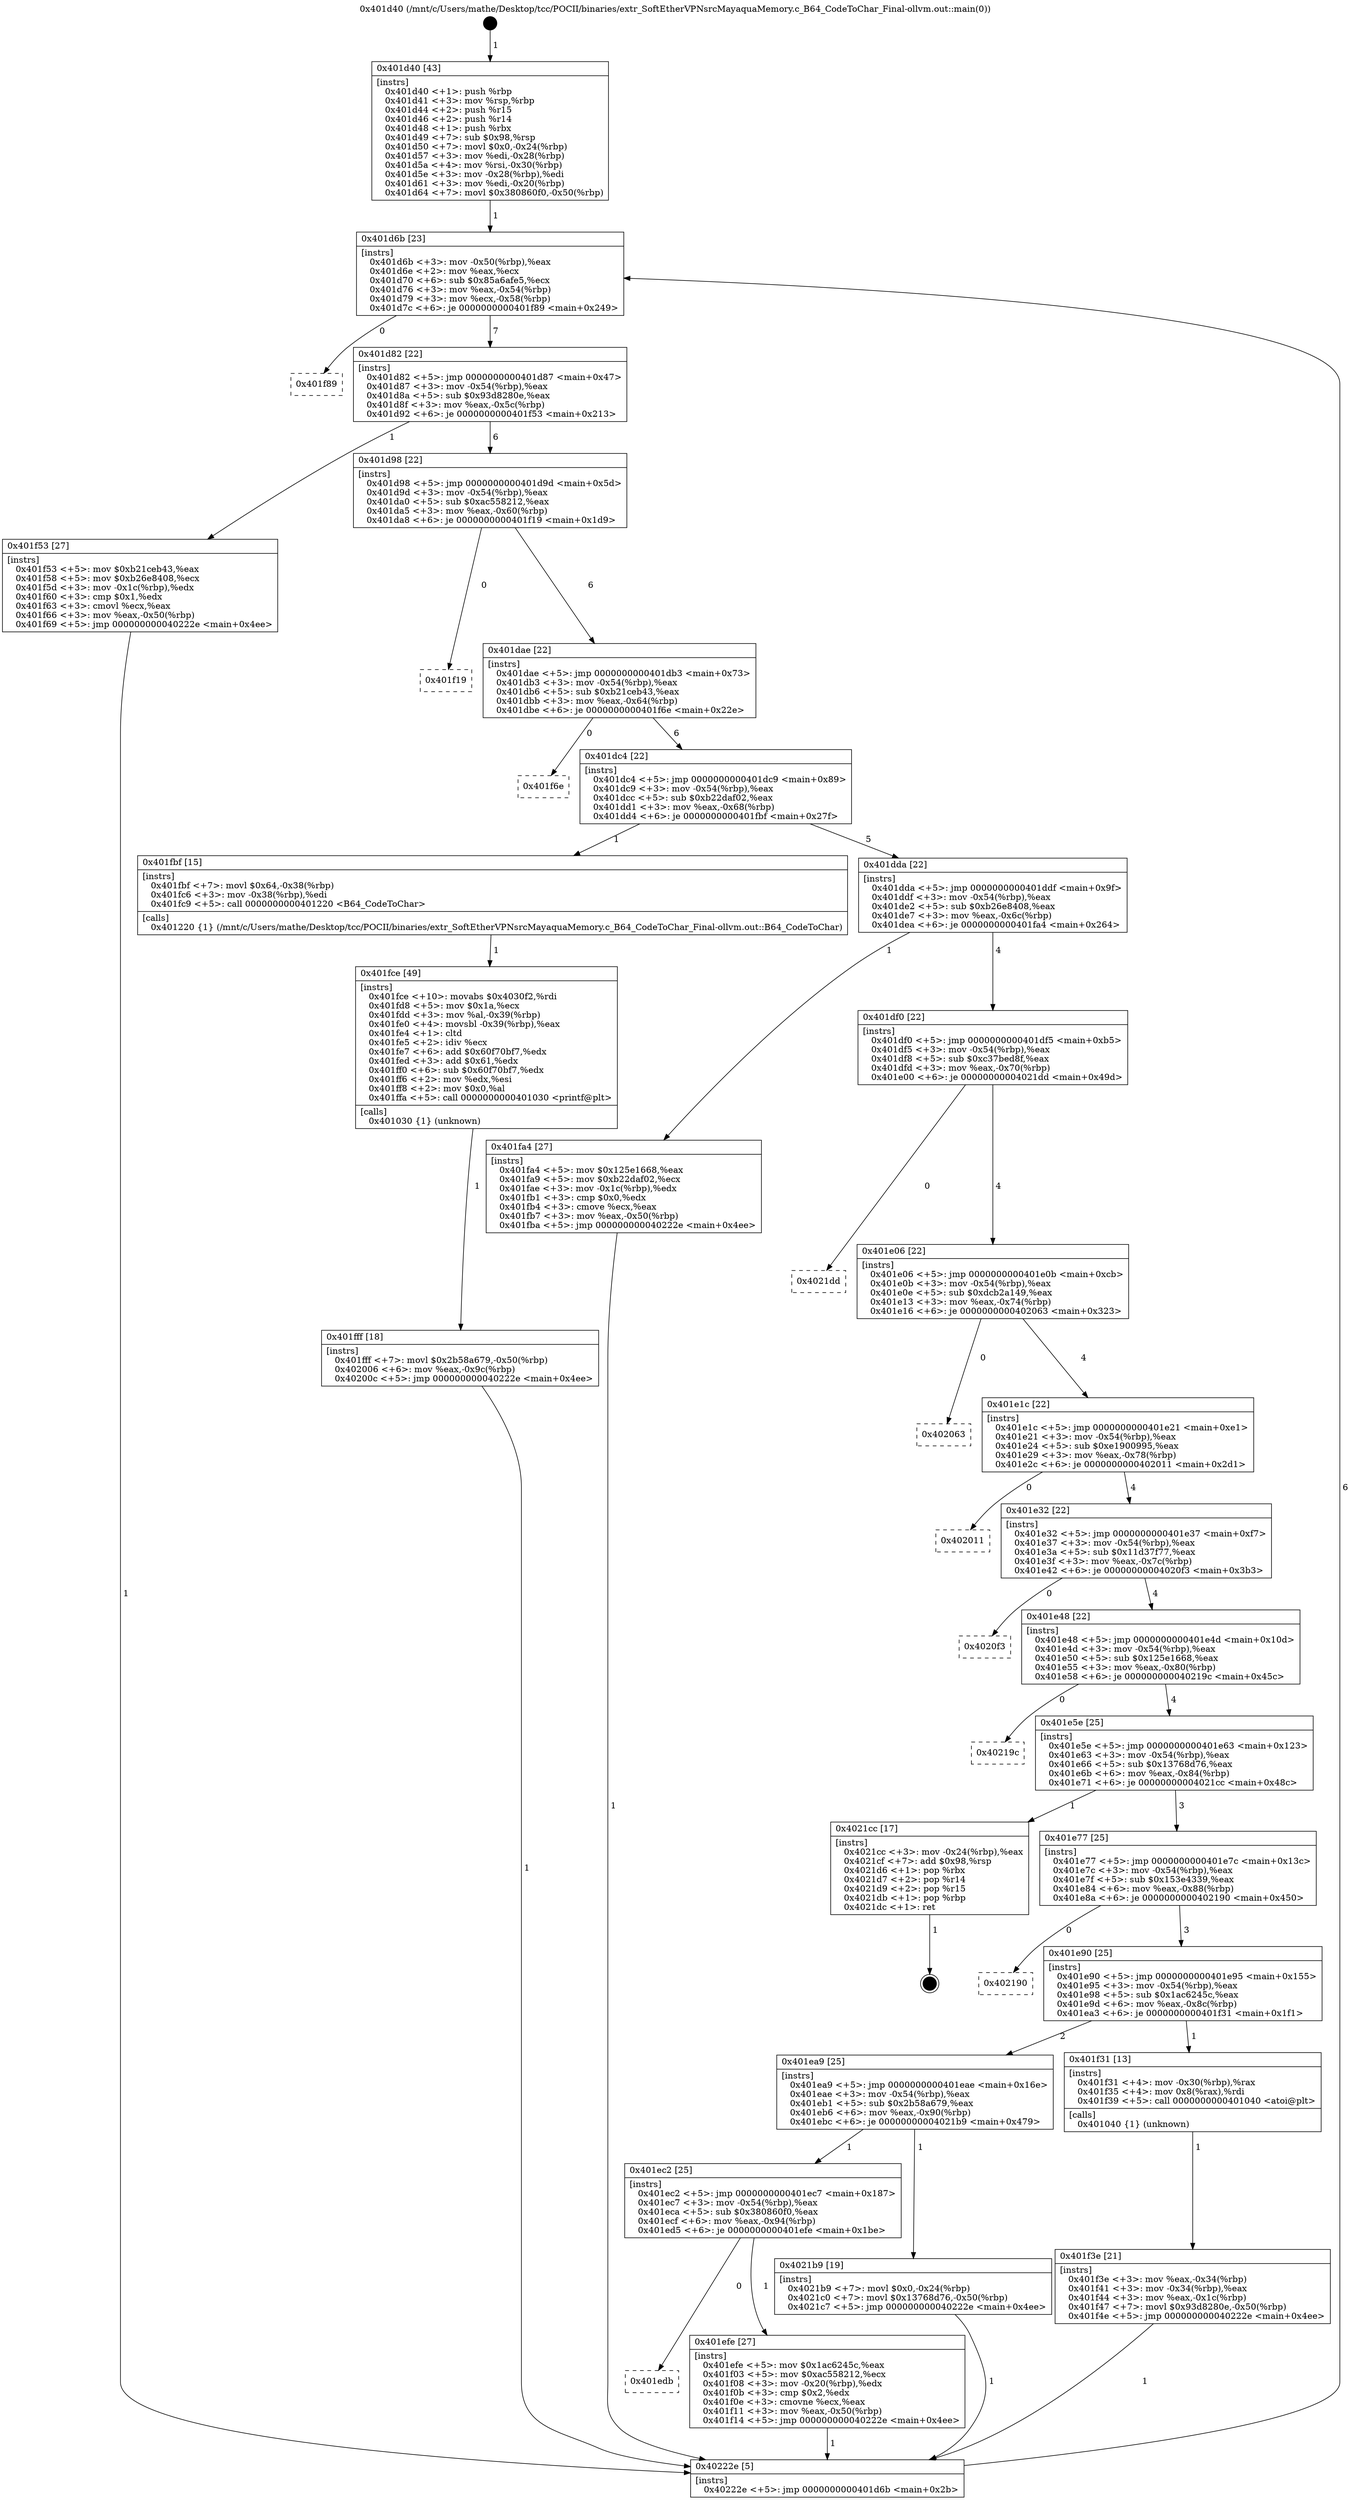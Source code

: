 digraph "0x401d40" {
  label = "0x401d40 (/mnt/c/Users/mathe/Desktop/tcc/POCII/binaries/extr_SoftEtherVPNsrcMayaquaMemory.c_B64_CodeToChar_Final-ollvm.out::main(0))"
  labelloc = "t"
  node[shape=record]

  Entry [label="",width=0.3,height=0.3,shape=circle,fillcolor=black,style=filled]
  "0x401d6b" [label="{
     0x401d6b [23]\l
     | [instrs]\l
     &nbsp;&nbsp;0x401d6b \<+3\>: mov -0x50(%rbp),%eax\l
     &nbsp;&nbsp;0x401d6e \<+2\>: mov %eax,%ecx\l
     &nbsp;&nbsp;0x401d70 \<+6\>: sub $0x85a6afe5,%ecx\l
     &nbsp;&nbsp;0x401d76 \<+3\>: mov %eax,-0x54(%rbp)\l
     &nbsp;&nbsp;0x401d79 \<+3\>: mov %ecx,-0x58(%rbp)\l
     &nbsp;&nbsp;0x401d7c \<+6\>: je 0000000000401f89 \<main+0x249\>\l
  }"]
  "0x401f89" [label="{
     0x401f89\l
  }", style=dashed]
  "0x401d82" [label="{
     0x401d82 [22]\l
     | [instrs]\l
     &nbsp;&nbsp;0x401d82 \<+5\>: jmp 0000000000401d87 \<main+0x47\>\l
     &nbsp;&nbsp;0x401d87 \<+3\>: mov -0x54(%rbp),%eax\l
     &nbsp;&nbsp;0x401d8a \<+5\>: sub $0x93d8280e,%eax\l
     &nbsp;&nbsp;0x401d8f \<+3\>: mov %eax,-0x5c(%rbp)\l
     &nbsp;&nbsp;0x401d92 \<+6\>: je 0000000000401f53 \<main+0x213\>\l
  }"]
  Exit [label="",width=0.3,height=0.3,shape=circle,fillcolor=black,style=filled,peripheries=2]
  "0x401f53" [label="{
     0x401f53 [27]\l
     | [instrs]\l
     &nbsp;&nbsp;0x401f53 \<+5\>: mov $0xb21ceb43,%eax\l
     &nbsp;&nbsp;0x401f58 \<+5\>: mov $0xb26e8408,%ecx\l
     &nbsp;&nbsp;0x401f5d \<+3\>: mov -0x1c(%rbp),%edx\l
     &nbsp;&nbsp;0x401f60 \<+3\>: cmp $0x1,%edx\l
     &nbsp;&nbsp;0x401f63 \<+3\>: cmovl %ecx,%eax\l
     &nbsp;&nbsp;0x401f66 \<+3\>: mov %eax,-0x50(%rbp)\l
     &nbsp;&nbsp;0x401f69 \<+5\>: jmp 000000000040222e \<main+0x4ee\>\l
  }"]
  "0x401d98" [label="{
     0x401d98 [22]\l
     | [instrs]\l
     &nbsp;&nbsp;0x401d98 \<+5\>: jmp 0000000000401d9d \<main+0x5d\>\l
     &nbsp;&nbsp;0x401d9d \<+3\>: mov -0x54(%rbp),%eax\l
     &nbsp;&nbsp;0x401da0 \<+5\>: sub $0xac558212,%eax\l
     &nbsp;&nbsp;0x401da5 \<+3\>: mov %eax,-0x60(%rbp)\l
     &nbsp;&nbsp;0x401da8 \<+6\>: je 0000000000401f19 \<main+0x1d9\>\l
  }"]
  "0x401fff" [label="{
     0x401fff [18]\l
     | [instrs]\l
     &nbsp;&nbsp;0x401fff \<+7\>: movl $0x2b58a679,-0x50(%rbp)\l
     &nbsp;&nbsp;0x402006 \<+6\>: mov %eax,-0x9c(%rbp)\l
     &nbsp;&nbsp;0x40200c \<+5\>: jmp 000000000040222e \<main+0x4ee\>\l
  }"]
  "0x401f19" [label="{
     0x401f19\l
  }", style=dashed]
  "0x401dae" [label="{
     0x401dae [22]\l
     | [instrs]\l
     &nbsp;&nbsp;0x401dae \<+5\>: jmp 0000000000401db3 \<main+0x73\>\l
     &nbsp;&nbsp;0x401db3 \<+3\>: mov -0x54(%rbp),%eax\l
     &nbsp;&nbsp;0x401db6 \<+5\>: sub $0xb21ceb43,%eax\l
     &nbsp;&nbsp;0x401dbb \<+3\>: mov %eax,-0x64(%rbp)\l
     &nbsp;&nbsp;0x401dbe \<+6\>: je 0000000000401f6e \<main+0x22e\>\l
  }"]
  "0x401fce" [label="{
     0x401fce [49]\l
     | [instrs]\l
     &nbsp;&nbsp;0x401fce \<+10\>: movabs $0x4030f2,%rdi\l
     &nbsp;&nbsp;0x401fd8 \<+5\>: mov $0x1a,%ecx\l
     &nbsp;&nbsp;0x401fdd \<+3\>: mov %al,-0x39(%rbp)\l
     &nbsp;&nbsp;0x401fe0 \<+4\>: movsbl -0x39(%rbp),%eax\l
     &nbsp;&nbsp;0x401fe4 \<+1\>: cltd\l
     &nbsp;&nbsp;0x401fe5 \<+2\>: idiv %ecx\l
     &nbsp;&nbsp;0x401fe7 \<+6\>: add $0x60f70bf7,%edx\l
     &nbsp;&nbsp;0x401fed \<+3\>: add $0x61,%edx\l
     &nbsp;&nbsp;0x401ff0 \<+6\>: sub $0x60f70bf7,%edx\l
     &nbsp;&nbsp;0x401ff6 \<+2\>: mov %edx,%esi\l
     &nbsp;&nbsp;0x401ff8 \<+2\>: mov $0x0,%al\l
     &nbsp;&nbsp;0x401ffa \<+5\>: call 0000000000401030 \<printf@plt\>\l
     | [calls]\l
     &nbsp;&nbsp;0x401030 \{1\} (unknown)\l
  }"]
  "0x401f6e" [label="{
     0x401f6e\l
  }", style=dashed]
  "0x401dc4" [label="{
     0x401dc4 [22]\l
     | [instrs]\l
     &nbsp;&nbsp;0x401dc4 \<+5\>: jmp 0000000000401dc9 \<main+0x89\>\l
     &nbsp;&nbsp;0x401dc9 \<+3\>: mov -0x54(%rbp),%eax\l
     &nbsp;&nbsp;0x401dcc \<+5\>: sub $0xb22daf02,%eax\l
     &nbsp;&nbsp;0x401dd1 \<+3\>: mov %eax,-0x68(%rbp)\l
     &nbsp;&nbsp;0x401dd4 \<+6\>: je 0000000000401fbf \<main+0x27f\>\l
  }"]
  "0x401f3e" [label="{
     0x401f3e [21]\l
     | [instrs]\l
     &nbsp;&nbsp;0x401f3e \<+3\>: mov %eax,-0x34(%rbp)\l
     &nbsp;&nbsp;0x401f41 \<+3\>: mov -0x34(%rbp),%eax\l
     &nbsp;&nbsp;0x401f44 \<+3\>: mov %eax,-0x1c(%rbp)\l
     &nbsp;&nbsp;0x401f47 \<+7\>: movl $0x93d8280e,-0x50(%rbp)\l
     &nbsp;&nbsp;0x401f4e \<+5\>: jmp 000000000040222e \<main+0x4ee\>\l
  }"]
  "0x401fbf" [label="{
     0x401fbf [15]\l
     | [instrs]\l
     &nbsp;&nbsp;0x401fbf \<+7\>: movl $0x64,-0x38(%rbp)\l
     &nbsp;&nbsp;0x401fc6 \<+3\>: mov -0x38(%rbp),%edi\l
     &nbsp;&nbsp;0x401fc9 \<+5\>: call 0000000000401220 \<B64_CodeToChar\>\l
     | [calls]\l
     &nbsp;&nbsp;0x401220 \{1\} (/mnt/c/Users/mathe/Desktop/tcc/POCII/binaries/extr_SoftEtherVPNsrcMayaquaMemory.c_B64_CodeToChar_Final-ollvm.out::B64_CodeToChar)\l
  }"]
  "0x401dda" [label="{
     0x401dda [22]\l
     | [instrs]\l
     &nbsp;&nbsp;0x401dda \<+5\>: jmp 0000000000401ddf \<main+0x9f\>\l
     &nbsp;&nbsp;0x401ddf \<+3\>: mov -0x54(%rbp),%eax\l
     &nbsp;&nbsp;0x401de2 \<+5\>: sub $0xb26e8408,%eax\l
     &nbsp;&nbsp;0x401de7 \<+3\>: mov %eax,-0x6c(%rbp)\l
     &nbsp;&nbsp;0x401dea \<+6\>: je 0000000000401fa4 \<main+0x264\>\l
  }"]
  "0x401d40" [label="{
     0x401d40 [43]\l
     | [instrs]\l
     &nbsp;&nbsp;0x401d40 \<+1\>: push %rbp\l
     &nbsp;&nbsp;0x401d41 \<+3\>: mov %rsp,%rbp\l
     &nbsp;&nbsp;0x401d44 \<+2\>: push %r15\l
     &nbsp;&nbsp;0x401d46 \<+2\>: push %r14\l
     &nbsp;&nbsp;0x401d48 \<+1\>: push %rbx\l
     &nbsp;&nbsp;0x401d49 \<+7\>: sub $0x98,%rsp\l
     &nbsp;&nbsp;0x401d50 \<+7\>: movl $0x0,-0x24(%rbp)\l
     &nbsp;&nbsp;0x401d57 \<+3\>: mov %edi,-0x28(%rbp)\l
     &nbsp;&nbsp;0x401d5a \<+4\>: mov %rsi,-0x30(%rbp)\l
     &nbsp;&nbsp;0x401d5e \<+3\>: mov -0x28(%rbp),%edi\l
     &nbsp;&nbsp;0x401d61 \<+3\>: mov %edi,-0x20(%rbp)\l
     &nbsp;&nbsp;0x401d64 \<+7\>: movl $0x380860f0,-0x50(%rbp)\l
  }"]
  "0x401fa4" [label="{
     0x401fa4 [27]\l
     | [instrs]\l
     &nbsp;&nbsp;0x401fa4 \<+5\>: mov $0x125e1668,%eax\l
     &nbsp;&nbsp;0x401fa9 \<+5\>: mov $0xb22daf02,%ecx\l
     &nbsp;&nbsp;0x401fae \<+3\>: mov -0x1c(%rbp),%edx\l
     &nbsp;&nbsp;0x401fb1 \<+3\>: cmp $0x0,%edx\l
     &nbsp;&nbsp;0x401fb4 \<+3\>: cmove %ecx,%eax\l
     &nbsp;&nbsp;0x401fb7 \<+3\>: mov %eax,-0x50(%rbp)\l
     &nbsp;&nbsp;0x401fba \<+5\>: jmp 000000000040222e \<main+0x4ee\>\l
  }"]
  "0x401df0" [label="{
     0x401df0 [22]\l
     | [instrs]\l
     &nbsp;&nbsp;0x401df0 \<+5\>: jmp 0000000000401df5 \<main+0xb5\>\l
     &nbsp;&nbsp;0x401df5 \<+3\>: mov -0x54(%rbp),%eax\l
     &nbsp;&nbsp;0x401df8 \<+5\>: sub $0xc37bed8f,%eax\l
     &nbsp;&nbsp;0x401dfd \<+3\>: mov %eax,-0x70(%rbp)\l
     &nbsp;&nbsp;0x401e00 \<+6\>: je 00000000004021dd \<main+0x49d\>\l
  }"]
  "0x40222e" [label="{
     0x40222e [5]\l
     | [instrs]\l
     &nbsp;&nbsp;0x40222e \<+5\>: jmp 0000000000401d6b \<main+0x2b\>\l
  }"]
  "0x4021dd" [label="{
     0x4021dd\l
  }", style=dashed]
  "0x401e06" [label="{
     0x401e06 [22]\l
     | [instrs]\l
     &nbsp;&nbsp;0x401e06 \<+5\>: jmp 0000000000401e0b \<main+0xcb\>\l
     &nbsp;&nbsp;0x401e0b \<+3\>: mov -0x54(%rbp),%eax\l
     &nbsp;&nbsp;0x401e0e \<+5\>: sub $0xdcb2a149,%eax\l
     &nbsp;&nbsp;0x401e13 \<+3\>: mov %eax,-0x74(%rbp)\l
     &nbsp;&nbsp;0x401e16 \<+6\>: je 0000000000402063 \<main+0x323\>\l
  }"]
  "0x401edb" [label="{
     0x401edb\l
  }", style=dashed]
  "0x402063" [label="{
     0x402063\l
  }", style=dashed]
  "0x401e1c" [label="{
     0x401e1c [22]\l
     | [instrs]\l
     &nbsp;&nbsp;0x401e1c \<+5\>: jmp 0000000000401e21 \<main+0xe1\>\l
     &nbsp;&nbsp;0x401e21 \<+3\>: mov -0x54(%rbp),%eax\l
     &nbsp;&nbsp;0x401e24 \<+5\>: sub $0xe1900995,%eax\l
     &nbsp;&nbsp;0x401e29 \<+3\>: mov %eax,-0x78(%rbp)\l
     &nbsp;&nbsp;0x401e2c \<+6\>: je 0000000000402011 \<main+0x2d1\>\l
  }"]
  "0x401efe" [label="{
     0x401efe [27]\l
     | [instrs]\l
     &nbsp;&nbsp;0x401efe \<+5\>: mov $0x1ac6245c,%eax\l
     &nbsp;&nbsp;0x401f03 \<+5\>: mov $0xac558212,%ecx\l
     &nbsp;&nbsp;0x401f08 \<+3\>: mov -0x20(%rbp),%edx\l
     &nbsp;&nbsp;0x401f0b \<+3\>: cmp $0x2,%edx\l
     &nbsp;&nbsp;0x401f0e \<+3\>: cmovne %ecx,%eax\l
     &nbsp;&nbsp;0x401f11 \<+3\>: mov %eax,-0x50(%rbp)\l
     &nbsp;&nbsp;0x401f14 \<+5\>: jmp 000000000040222e \<main+0x4ee\>\l
  }"]
  "0x402011" [label="{
     0x402011\l
  }", style=dashed]
  "0x401e32" [label="{
     0x401e32 [22]\l
     | [instrs]\l
     &nbsp;&nbsp;0x401e32 \<+5\>: jmp 0000000000401e37 \<main+0xf7\>\l
     &nbsp;&nbsp;0x401e37 \<+3\>: mov -0x54(%rbp),%eax\l
     &nbsp;&nbsp;0x401e3a \<+5\>: sub $0x11d37f77,%eax\l
     &nbsp;&nbsp;0x401e3f \<+3\>: mov %eax,-0x7c(%rbp)\l
     &nbsp;&nbsp;0x401e42 \<+6\>: je 00000000004020f3 \<main+0x3b3\>\l
  }"]
  "0x401ec2" [label="{
     0x401ec2 [25]\l
     | [instrs]\l
     &nbsp;&nbsp;0x401ec2 \<+5\>: jmp 0000000000401ec7 \<main+0x187\>\l
     &nbsp;&nbsp;0x401ec7 \<+3\>: mov -0x54(%rbp),%eax\l
     &nbsp;&nbsp;0x401eca \<+5\>: sub $0x380860f0,%eax\l
     &nbsp;&nbsp;0x401ecf \<+6\>: mov %eax,-0x94(%rbp)\l
     &nbsp;&nbsp;0x401ed5 \<+6\>: je 0000000000401efe \<main+0x1be\>\l
  }"]
  "0x4020f3" [label="{
     0x4020f3\l
  }", style=dashed]
  "0x401e48" [label="{
     0x401e48 [22]\l
     | [instrs]\l
     &nbsp;&nbsp;0x401e48 \<+5\>: jmp 0000000000401e4d \<main+0x10d\>\l
     &nbsp;&nbsp;0x401e4d \<+3\>: mov -0x54(%rbp),%eax\l
     &nbsp;&nbsp;0x401e50 \<+5\>: sub $0x125e1668,%eax\l
     &nbsp;&nbsp;0x401e55 \<+3\>: mov %eax,-0x80(%rbp)\l
     &nbsp;&nbsp;0x401e58 \<+6\>: je 000000000040219c \<main+0x45c\>\l
  }"]
  "0x4021b9" [label="{
     0x4021b9 [19]\l
     | [instrs]\l
     &nbsp;&nbsp;0x4021b9 \<+7\>: movl $0x0,-0x24(%rbp)\l
     &nbsp;&nbsp;0x4021c0 \<+7\>: movl $0x13768d76,-0x50(%rbp)\l
     &nbsp;&nbsp;0x4021c7 \<+5\>: jmp 000000000040222e \<main+0x4ee\>\l
  }"]
  "0x40219c" [label="{
     0x40219c\l
  }", style=dashed]
  "0x401e5e" [label="{
     0x401e5e [25]\l
     | [instrs]\l
     &nbsp;&nbsp;0x401e5e \<+5\>: jmp 0000000000401e63 \<main+0x123\>\l
     &nbsp;&nbsp;0x401e63 \<+3\>: mov -0x54(%rbp),%eax\l
     &nbsp;&nbsp;0x401e66 \<+5\>: sub $0x13768d76,%eax\l
     &nbsp;&nbsp;0x401e6b \<+6\>: mov %eax,-0x84(%rbp)\l
     &nbsp;&nbsp;0x401e71 \<+6\>: je 00000000004021cc \<main+0x48c\>\l
  }"]
  "0x401ea9" [label="{
     0x401ea9 [25]\l
     | [instrs]\l
     &nbsp;&nbsp;0x401ea9 \<+5\>: jmp 0000000000401eae \<main+0x16e\>\l
     &nbsp;&nbsp;0x401eae \<+3\>: mov -0x54(%rbp),%eax\l
     &nbsp;&nbsp;0x401eb1 \<+5\>: sub $0x2b58a679,%eax\l
     &nbsp;&nbsp;0x401eb6 \<+6\>: mov %eax,-0x90(%rbp)\l
     &nbsp;&nbsp;0x401ebc \<+6\>: je 00000000004021b9 \<main+0x479\>\l
  }"]
  "0x4021cc" [label="{
     0x4021cc [17]\l
     | [instrs]\l
     &nbsp;&nbsp;0x4021cc \<+3\>: mov -0x24(%rbp),%eax\l
     &nbsp;&nbsp;0x4021cf \<+7\>: add $0x98,%rsp\l
     &nbsp;&nbsp;0x4021d6 \<+1\>: pop %rbx\l
     &nbsp;&nbsp;0x4021d7 \<+2\>: pop %r14\l
     &nbsp;&nbsp;0x4021d9 \<+2\>: pop %r15\l
     &nbsp;&nbsp;0x4021db \<+1\>: pop %rbp\l
     &nbsp;&nbsp;0x4021dc \<+1\>: ret\l
  }"]
  "0x401e77" [label="{
     0x401e77 [25]\l
     | [instrs]\l
     &nbsp;&nbsp;0x401e77 \<+5\>: jmp 0000000000401e7c \<main+0x13c\>\l
     &nbsp;&nbsp;0x401e7c \<+3\>: mov -0x54(%rbp),%eax\l
     &nbsp;&nbsp;0x401e7f \<+5\>: sub $0x153e4339,%eax\l
     &nbsp;&nbsp;0x401e84 \<+6\>: mov %eax,-0x88(%rbp)\l
     &nbsp;&nbsp;0x401e8a \<+6\>: je 0000000000402190 \<main+0x450\>\l
  }"]
  "0x401f31" [label="{
     0x401f31 [13]\l
     | [instrs]\l
     &nbsp;&nbsp;0x401f31 \<+4\>: mov -0x30(%rbp),%rax\l
     &nbsp;&nbsp;0x401f35 \<+4\>: mov 0x8(%rax),%rdi\l
     &nbsp;&nbsp;0x401f39 \<+5\>: call 0000000000401040 \<atoi@plt\>\l
     | [calls]\l
     &nbsp;&nbsp;0x401040 \{1\} (unknown)\l
  }"]
  "0x402190" [label="{
     0x402190\l
  }", style=dashed]
  "0x401e90" [label="{
     0x401e90 [25]\l
     | [instrs]\l
     &nbsp;&nbsp;0x401e90 \<+5\>: jmp 0000000000401e95 \<main+0x155\>\l
     &nbsp;&nbsp;0x401e95 \<+3\>: mov -0x54(%rbp),%eax\l
     &nbsp;&nbsp;0x401e98 \<+5\>: sub $0x1ac6245c,%eax\l
     &nbsp;&nbsp;0x401e9d \<+6\>: mov %eax,-0x8c(%rbp)\l
     &nbsp;&nbsp;0x401ea3 \<+6\>: je 0000000000401f31 \<main+0x1f1\>\l
  }"]
  Entry -> "0x401d40" [label=" 1"]
  "0x401d6b" -> "0x401f89" [label=" 0"]
  "0x401d6b" -> "0x401d82" [label=" 7"]
  "0x4021cc" -> Exit [label=" 1"]
  "0x401d82" -> "0x401f53" [label=" 1"]
  "0x401d82" -> "0x401d98" [label=" 6"]
  "0x4021b9" -> "0x40222e" [label=" 1"]
  "0x401d98" -> "0x401f19" [label=" 0"]
  "0x401d98" -> "0x401dae" [label=" 6"]
  "0x401fff" -> "0x40222e" [label=" 1"]
  "0x401dae" -> "0x401f6e" [label=" 0"]
  "0x401dae" -> "0x401dc4" [label=" 6"]
  "0x401fce" -> "0x401fff" [label=" 1"]
  "0x401dc4" -> "0x401fbf" [label=" 1"]
  "0x401dc4" -> "0x401dda" [label=" 5"]
  "0x401fbf" -> "0x401fce" [label=" 1"]
  "0x401dda" -> "0x401fa4" [label=" 1"]
  "0x401dda" -> "0x401df0" [label=" 4"]
  "0x401fa4" -> "0x40222e" [label=" 1"]
  "0x401df0" -> "0x4021dd" [label=" 0"]
  "0x401df0" -> "0x401e06" [label=" 4"]
  "0x401f53" -> "0x40222e" [label=" 1"]
  "0x401e06" -> "0x402063" [label=" 0"]
  "0x401e06" -> "0x401e1c" [label=" 4"]
  "0x401f3e" -> "0x40222e" [label=" 1"]
  "0x401e1c" -> "0x402011" [label=" 0"]
  "0x401e1c" -> "0x401e32" [label=" 4"]
  "0x401f31" -> "0x401f3e" [label=" 1"]
  "0x401e32" -> "0x4020f3" [label=" 0"]
  "0x401e32" -> "0x401e48" [label=" 4"]
  "0x401d40" -> "0x401d6b" [label=" 1"]
  "0x401e48" -> "0x40219c" [label=" 0"]
  "0x401e48" -> "0x401e5e" [label=" 4"]
  "0x401efe" -> "0x40222e" [label=" 1"]
  "0x401e5e" -> "0x4021cc" [label=" 1"]
  "0x401e5e" -> "0x401e77" [label=" 3"]
  "0x401ec2" -> "0x401efe" [label=" 1"]
  "0x401e77" -> "0x402190" [label=" 0"]
  "0x401e77" -> "0x401e90" [label=" 3"]
  "0x40222e" -> "0x401d6b" [label=" 6"]
  "0x401e90" -> "0x401f31" [label=" 1"]
  "0x401e90" -> "0x401ea9" [label=" 2"]
  "0x401ec2" -> "0x401edb" [label=" 0"]
  "0x401ea9" -> "0x4021b9" [label=" 1"]
  "0x401ea9" -> "0x401ec2" [label=" 1"]
}
